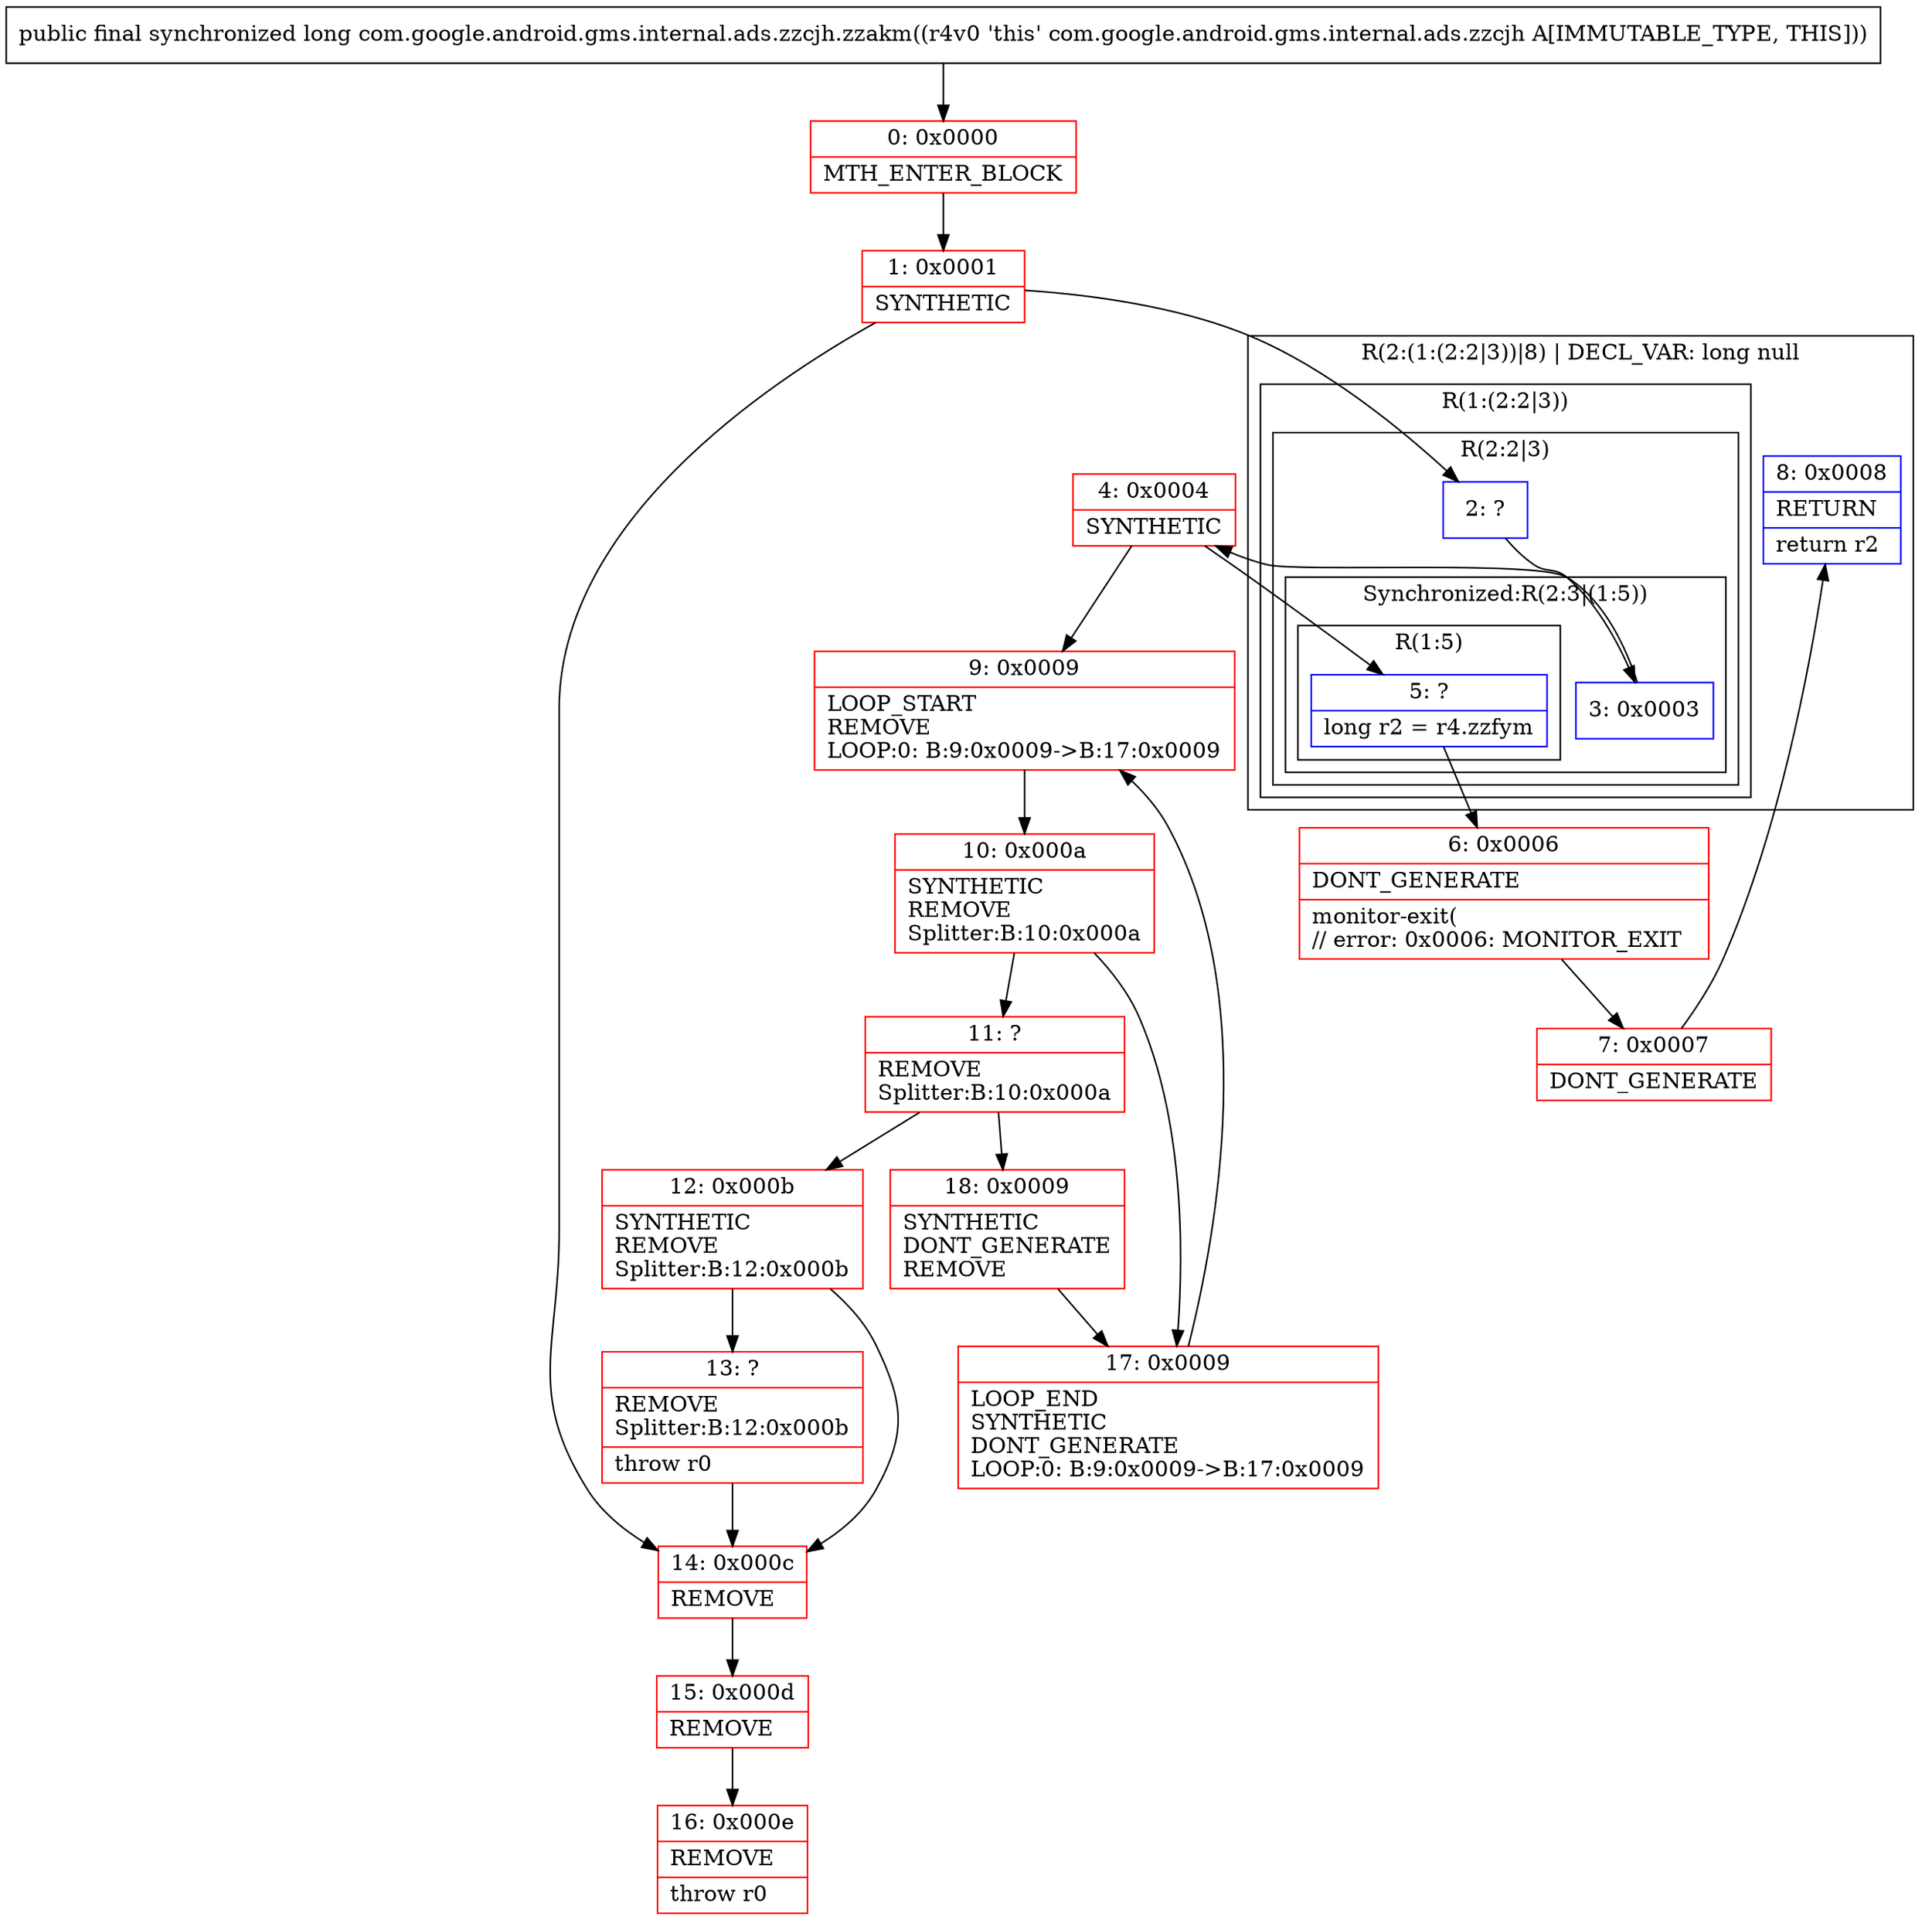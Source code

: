 digraph "CFG forcom.google.android.gms.internal.ads.zzcjh.zzakm()J" {
subgraph cluster_Region_527917917 {
label = "R(2:(1:(2:2|3))|8) | DECL_VAR: long null\l";
node [shape=record,color=blue];
subgraph cluster_Region_1384637187 {
label = "R(1:(2:2|3))";
node [shape=record,color=blue];
subgraph cluster_Region_1711276516 {
label = "R(2:2|3)";
node [shape=record,color=blue];
Node_2 [shape=record,label="{2\:\ ?}"];
subgraph cluster_SynchronizedRegion_666328417 {
label = "Synchronized:R(2:3|(1:5))";
node [shape=record,color=blue];
Node_3 [shape=record,label="{3\:\ 0x0003}"];
subgraph cluster_Region_704390583 {
label = "R(1:5)";
node [shape=record,color=blue];
Node_5 [shape=record,label="{5\:\ ?|long r2 = r4.zzfym\l}"];
}
}
}
}
Node_8 [shape=record,label="{8\:\ 0x0008|RETURN\l|return r2\l}"];
}
Node_0 [shape=record,color=red,label="{0\:\ 0x0000|MTH_ENTER_BLOCK\l}"];
Node_1 [shape=record,color=red,label="{1\:\ 0x0001|SYNTHETIC\l}"];
Node_4 [shape=record,color=red,label="{4\:\ 0x0004|SYNTHETIC\l}"];
Node_6 [shape=record,color=red,label="{6\:\ 0x0006|DONT_GENERATE\l|monitor\-exit(\l\/\/ error: 0x0006: MONITOR_EXIT  \l}"];
Node_7 [shape=record,color=red,label="{7\:\ 0x0007|DONT_GENERATE\l}"];
Node_9 [shape=record,color=red,label="{9\:\ 0x0009|LOOP_START\lREMOVE\lLOOP:0: B:9:0x0009\-\>B:17:0x0009\l}"];
Node_10 [shape=record,color=red,label="{10\:\ 0x000a|SYNTHETIC\lREMOVE\lSplitter:B:10:0x000a\l}"];
Node_11 [shape=record,color=red,label="{11\:\ ?|REMOVE\lSplitter:B:10:0x000a\l}"];
Node_12 [shape=record,color=red,label="{12\:\ 0x000b|SYNTHETIC\lREMOVE\lSplitter:B:12:0x000b\l}"];
Node_13 [shape=record,color=red,label="{13\:\ ?|REMOVE\lSplitter:B:12:0x000b\l|throw r0\l}"];
Node_14 [shape=record,color=red,label="{14\:\ 0x000c|REMOVE\l}"];
Node_15 [shape=record,color=red,label="{15\:\ 0x000d|REMOVE\l}"];
Node_16 [shape=record,color=red,label="{16\:\ 0x000e|REMOVE\l|throw r0\l}"];
Node_17 [shape=record,color=red,label="{17\:\ 0x0009|LOOP_END\lSYNTHETIC\lDONT_GENERATE\lLOOP:0: B:9:0x0009\-\>B:17:0x0009\l}"];
Node_18 [shape=record,color=red,label="{18\:\ 0x0009|SYNTHETIC\lDONT_GENERATE\lREMOVE\l}"];
MethodNode[shape=record,label="{public final synchronized long com.google.android.gms.internal.ads.zzcjh.zzakm((r4v0 'this' com.google.android.gms.internal.ads.zzcjh A[IMMUTABLE_TYPE, THIS])) }"];
MethodNode -> Node_0;
Node_2 -> Node_3;
Node_3 -> Node_4;
Node_5 -> Node_6;
Node_0 -> Node_1;
Node_1 -> Node_2;
Node_1 -> Node_14;
Node_4 -> Node_5;
Node_4 -> Node_9;
Node_6 -> Node_7;
Node_7 -> Node_8;
Node_9 -> Node_10;
Node_10 -> Node_11;
Node_10 -> Node_17;
Node_11 -> Node_12;
Node_11 -> Node_18;
Node_12 -> Node_13;
Node_12 -> Node_14;
Node_13 -> Node_14;
Node_14 -> Node_15;
Node_15 -> Node_16;
Node_17 -> Node_9;
Node_18 -> Node_17;
}

